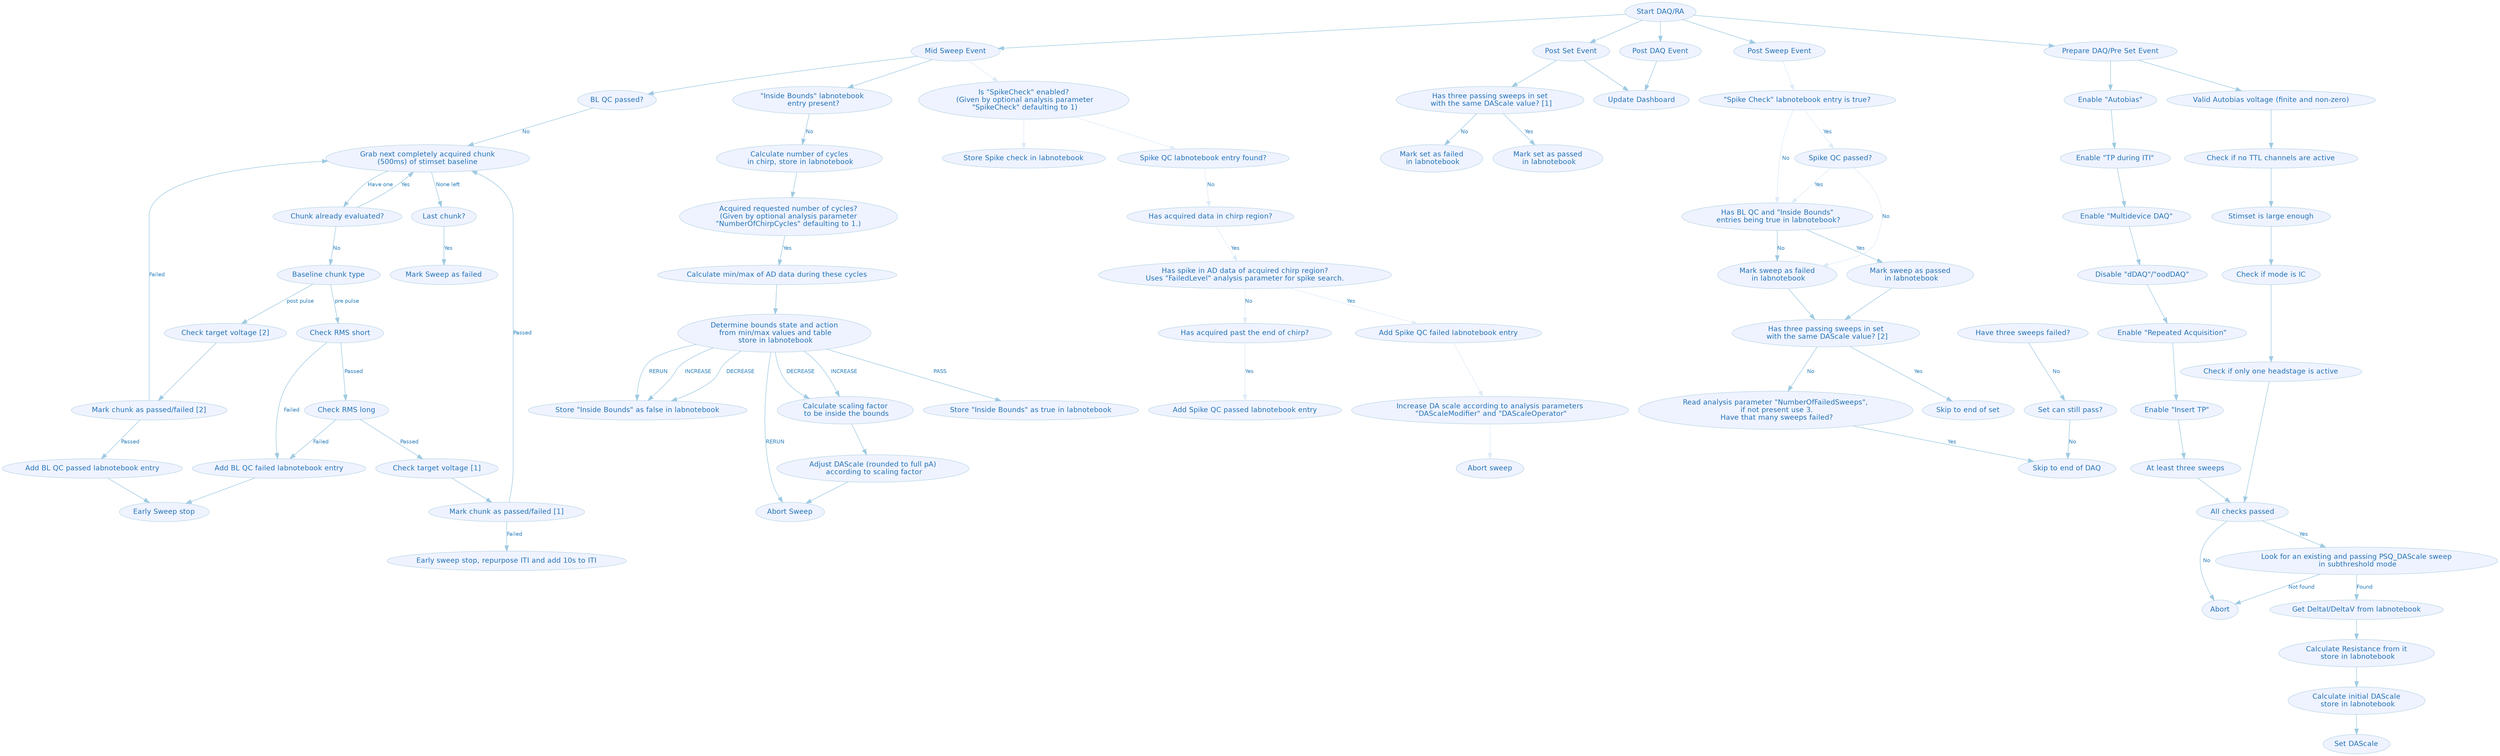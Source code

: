 digraph "G" {
	graph [
		fontsize = "14"
		fontname = "Helvetica"
		fontcolor = "black"
		ratio = "0,01"
		penwidth = "0.1"
		compound = "true"
		center = "true"
	]
	node [
		fontsize = "13"
		fontname = "Helvetica"
		fontcolor = "4"
		fillcolor = "1"
		shape = "ellipse"
		style = "filled"
		colorscheme = "blues4"
		color = "2"
	]
	edge [
		fontsize = "10"
		fontname = "Helvetica"
		fontcolor = "3"
		style = "solid"
		comment = "Wildcard edge"
		colorscheme = "blues3"
		color = "1"
	]
	"Start DAQ/RA" [
		fontsize = "13"
		fontname = "Helvetica"
		fontcolor = "4"
		fillcolor = "1"
		shape = "ellipse"
		style = "filled"
		colorscheme = "blues4"
		color = "2"
	]
	"Mid Sweep Event" [
		fontsize = "13"
		fontname = "Helvetica"
		fontcolor = "4"
		fillcolor = "1"
		shape = "ellipse"
		style = "filled"
		colorscheme = "blues4"
		color = "2"
	]
	"Post DAQ Event" [
		fontsize = "13"
		fontname = "Helvetica"
		fontcolor = "4"
		fillcolor = "1"
		shape = "ellipse"
		style = "filled"
		colorscheme = "blues4"
		color = "2"
	]
	"Post Set Event" [
		fontsize = "13"
		fontname = "Helvetica"
		fontcolor = "4"
		fillcolor = "1"
		shape = "ellipse"
		style = "filled"
		colorscheme = "blues4"
		color = "2"
	]
	"Post Sweep Event" [
		fontsize = "13"
		fontname = "Helvetica"
		fontcolor = "4"
		fillcolor = "1"
		shape = "ellipse"
		style = "filled"
		colorscheme = "blues4"
		color = "2"
	]
	"Prepare DAQ/Pre Set Event" [
		fontsize = "13"
		fontname = "Helvetica"
		fontcolor = "4"
		fillcolor = "1"
		shape = "ellipse"
		style = "filled"
		colorscheme = "blues4"
		color = "2"
	]
	"Enable \"TP during ITI\"" [
		colorscheme = "blues4"
		color = "2"
		comment = "Wildcard node added automatic in EG."
		fontsize = "13"
		fontname = "Helvetica"
		fontcolor = "4"
		fillcolor = "1"
		shape = "ellipse"
		style = "filled"
	]
	"Enable \"Autobias\"" [
		colorscheme = "blues4"
		color = "2"
		comment = "Wildcard node added automatic in EG."
		fontsize = "13"
		fontname = "Helvetica"
		fontcolor = "4"
		fillcolor = "1"
		shape = "ellipse"
		style = "filled"
	]
	"Enable \"Multidevice DAQ\"" [
		colorscheme = "blues4"
		color = "2"
		comment = "Wildcard node added automatic in EG."
		fontsize = "13"
		fontname = "Helvetica"
		fontcolor = "4"
		fillcolor = "1"
		shape = "ellipse"
		style = "filled"
	]
	"Valid Autobias voltage (finite and non-zero)" [
		colorscheme = "blues4"
		color = "2"
		comment = "Wildcard node added automatic in EG."
		fontsize = "13"
		fontname = "Helvetica"
		fontcolor = "4"
		fillcolor = "1"
		shape = "ellipse"
		style = "filled"
	]
	"Disable \"dDAQ\"/\"oodDAQ\"" [
		colorscheme = "blues4"
		color = "2"
		comment = "Wildcard node added automatic in EG."
		fontsize = "13"
		fontname = "Helvetica"
		fontcolor = "4"
		fillcolor = "1"
		shape = "ellipse"
		style = "filled"
	]
	"Enable \"Repeated Acquisition\"" [
		colorscheme = "blues4"
		color = "2"
		comment = "Wildcard node added automatic in EG."
		fontsize = "13"
		fontname = "Helvetica"
		fontcolor = "4"
		fillcolor = "1"
		shape = "ellipse"
		style = "filled"
	]
	"Enable \"Insert TP\"" [
		colorscheme = "blues4"
		color = "2"
		comment = "Wildcard node added automatic in EG."
		fontsize = "13"
		fontname = "Helvetica"
		fontcolor = "4"
		fillcolor = "1"
		shape = "ellipse"
		style = "filled"
	]
	"Check if no TTL channels are active" [
		colorscheme = "blues4"
		color = "2"
		comment = "Wildcard node added automatic in EG."
		fontsize = "13"
		fontname = "Helvetica"
		fontcolor = "4"
		fillcolor = "1"
		shape = "ellipse"
		style = "filled"
	]
	"Check if only one headstage is active" [
		colorscheme = "blues4"
		color = "2"
		comment = "Wildcard node added automatic in EG."
		fontsize = "13"
		fontname = "Helvetica"
		fontcolor = "4"
		fillcolor = "1"
		shape = "ellipse"
		style = "filled"
	]
	"Stimset is large enough" [
		colorscheme = "blues4"
		color = "2"
		comment = "Wildcard node added automatic in EG."
		fontsize = "13"
		fontname = "Helvetica"
		fontcolor = "4"
		fillcolor = "1"
		shape = "ellipse"
		style = "filled"
	]
	"Check if mode is IC" [
		colorscheme = "blues4"
		color = "2"
		comment = "Wildcard node added automatic in EG."
		fontsize = "13"
		fontname = "Helvetica"
		fontcolor = "4"
		fillcolor = "1"
		shape = "ellipse"
		style = "filled"
	]
	"All checks passed" [
		colorscheme = "blues4"
		color = "2"
		comment = "Wildcard node added automatic in EG."
		fontsize = "13"
		fontname = "Helvetica"
		fontcolor = "4"
		fillcolor = "1"
		shape = "ellipse"
		style = "filled"
	]
	"Abort" [
		colorscheme = "blues4"
		color = "2"
		comment = "Wildcard node added automatic in EG."
		fontsize = "13"
		fontname = "Helvetica"
		fontcolor = "4"
		fillcolor = "1"
		shape = "ellipse"
		style = "filled"
	]
	"Look for an existing and passing PSQ_DAScale sweep\n in subthreshold mode" [
		colorscheme = "blues4"
		color = "2"
		comment = "Wildcard node added automatic in EG."
		fontsize = "13"
		fontname = "Helvetica"
		fontcolor = "4"
		fillcolor = "1"
		shape = "ellipse"
		style = "filled"
	]
	"At least three sweeps" [
		colorscheme = "blues4"
		color = "2"
		comment = "Wildcard node added automatic in EG."
		fontsize = "13"
		fontname = "Helvetica"
		fontcolor = "4"
		fillcolor = "1"
		shape = "ellipse"
		style = "filled"
	]
	"Get DeltaI/DeltaV from labnotebook" [
		colorscheme = "blues4"
		color = "2"
		comment = "Wildcard node added automatic in EG."
		fontsize = "13"
		fontname = "Helvetica"
		fontcolor = "4"
		fillcolor = "1"
		shape = "ellipse"
		style = "filled"
	]
	"Calculate Resistance from it\n store in labnotebook" [
		colorscheme = "blues4"
		color = "2"
		comment = "Wildcard node added automatic in EG."
		fontsize = "13"
		fontname = "Helvetica"
		fontcolor = "4"
		fillcolor = "1"
		shape = "ellipse"
		style = "filled"
	]
	"Calculate initial DAScale\n store in labnotebook" [
		colorscheme = "blues4"
		color = "2"
		comment = "Wildcard node added automatic in EG."
		fontsize = "13"
		fontname = "Helvetica"
		fontcolor = "4"
		fillcolor = "1"
		shape = "ellipse"
		style = "filled"
	]
	"Set DAScale" [
		colorscheme = "blues4"
		color = "2"
		comment = "Wildcard node added automatic in EG."
		fontsize = "13"
		fontname = "Helvetica"
		fontcolor = "4"
		fillcolor = "1"
		shape = "ellipse"
		style = "filled"
	]
	"Update Dashboard" [
		fontsize = "13"
		fontname = "Helvetica"
		fontcolor = "4"
		fillcolor = "1"
		shape = "ellipse"
		style = "filled"
		colorscheme = "blues4"
		color = "2"
	]
	"BL QC passed?" [
		fontsize = "13"
		fontname = "Helvetica"
		fontcolor = "4"
		fillcolor = "1"
		shape = "ellipse"
		style = "filled"
		colorscheme = "blues4"
		color = "2"
	]
	"Grab next completely acquired chunk\n(500ms) of stimset baseline" [
		fontsize = "13"
		fontname = "Helvetica"
		fontcolor = "4"
		fillcolor = "1"
		shape = "ellipse"
		style = "filled"
		colorscheme = "blues4"
		color = "2"
	]
	"Baseline chunk type" [
		fontsize = "13"
		fontname = "Helvetica"
		fontcolor = "4"
		fillcolor = "1"
		shape = "ellipse"
		style = "filled"
		colorscheme = "blues4"
		color = "2"
	]
	"Chunk already evaluated?" [
		fontsize = "13"
		fontname = "Helvetica"
		fontcolor = "4"
		fillcolor = "1"
		shape = "ellipse"
		style = "filled"
		colorscheme = "blues4"
		color = "2"
	]
	"Last chunk?" [
		fontsize = "13"
		fontname = "Helvetica"
		fontcolor = "4"
		fillcolor = "1"
		shape = "ellipse"
		style = "filled"
		colorscheme = "blues4"
		color = "2"
	]
	"Mark Sweep as failed" [
		fontsize = "13"
		fontname = "Helvetica"
		fontcolor = "4"
		fillcolor = "1"
		shape = "ellipse"
		style = "filled"
		colorscheme = "blues4"
		color = "2"
	]
	"Check RMS short" [
		fontsize = "13"
		fontname = "Helvetica"
		fontcolor = "4"
		fillcolor = "1"
		shape = "ellipse"
		style = "filled"
		colorscheme = "blues4"
		color = "2"
	]
	"Check RMS long" [
		fontsize = "13"
		fontname = "Helvetica"
		fontcolor = "4"
		fillcolor = "1"
		shape = "ellipse"
		style = "filled"
		colorscheme = "blues4"
		color = "2"
	]
	"Check target voltage [1]" [
		fontsize = "13"
		fontname = "Helvetica"
		fontcolor = "4"
		fillcolor = "1"
		shape = "ellipse"
		style = "filled"
		colorscheme = "blues4"
		color = "2"
	]
	"Check target voltage [2]" [
		fontsize = "13"
		fontname = "Helvetica"
		fontcolor = "4"
		fillcolor = "1"
		shape = "ellipse"
		style = "filled"
		colorscheme = "blues4"
		color = "2"
	]
	"Add BL QC passed labnotebook entry" [
		fontsize = "13"
		fontname = "Helvetica"
		fontcolor = "4"
		fillcolor = "1"
		shape = "ellipse"
		style = "filled"
		colorscheme = "blues4"
		color = "2"
	]
	"Add BL QC failed labnotebook entry" [
		fontsize = "13"
		fontname = "Helvetica"
		fontcolor = "4"
		fillcolor = "1"
		shape = "ellipse"
		style = "filled"
		colorscheme = "blues4"
		color = "2"
	]
	"Mark chunk as passed/failed [1]" [
		fontsize = "13"
		fontname = "Helvetica"
		fontcolor = "4"
		fillcolor = "1"
		shape = "ellipse"
		style = "filled"
		colorscheme = "blues4"
		color = "2"
	]
	"Early sweep stop, repurpose ITI and add 10s to ITI" [
		fontsize = "13"
		fontname = "Helvetica"
		fontcolor = "4"
		fillcolor = "1"
		shape = "ellipse"
		style = "filled"
		colorscheme = "blues4"
		color = "2"
	]
	"Mark chunk as passed/failed [2]" [
		fontsize = "13"
		fontname = "Helvetica"
		fontcolor = "4"
		fillcolor = "1"
		shape = "ellipse"
		style = "filled"
		colorscheme = "blues4"
		color = "2"
	]
	"Early Sweep stop" [
		fontsize = "13"
		fontname = "Helvetica"
		fontcolor = "4"
		fillcolor = "1"
		shape = "ellipse"
		style = "filled"
		colorscheme = "blues4"
		color = "2"
	]
	"\"Inside Bounds\" labnotebook\n entry present?" [
		fontsize = "13"
		fontname = "Helvetica"
		fontcolor = "4"
		fillcolor = "1"
		shape = "ellipse"
		style = "filled"
		colorscheme = "blues4"
		color = "2"
	]
	"Calculate number of cycles\n in chirp, store in labnotebook" [
		fontsize = "13"
		fontname = "Helvetica"
		fontcolor = "4"
		fillcolor = "1"
		shape = "ellipse"
		style = "filled"
		colorscheme = "blues4"
		color = "2"
	]
	"Acquired requested number of cycles?\n(Given by optional analysis parameter\n\"NumberOfChirpCycles\" defaulting to 1.)" [
		fontsize = "13"
		fontname = "Helvetica"
		fontcolor = "4"
		fillcolor = "1"
		shape = "ellipse"
		style = "filled"
		colorscheme = "blues4"
		color = "2"
	]
	"Calculate min/max of AD data during these cycles" [
		fontsize = "13"
		fontname = "Helvetica"
		fontcolor = "4"
		fillcolor = "1"
		shape = "ellipse"
		style = "filled"
		colorscheme = "blues4"
		color = "2"
	]
	"Determine bounds state and action\n from min/max values and table\n store in labnotebook" [
		fontsize = "13"
		fontname = "Helvetica"
		fontcolor = "4"
		fillcolor = "1"
		shape = "ellipse"
		style = "filled"
		colorscheme = "blues4"
		color = "2"
	]
	"Store \"Inside Bounds\" as true in labnotebook" [
		fontsize = "13"
		fontname = "Helvetica"
		fontcolor = "4"
		fillcolor = "1"
		shape = "ellipse"
		style = "filled"
		colorscheme = "blues4"
		color = "2"
	]
	"Store \"Inside Bounds\" as false in labnotebook" [
		fontsize = "13"
		fontname = "Helvetica"
		fontcolor = "4"
		fillcolor = "1"
		shape = "ellipse"
		style = "filled"
		colorscheme = "blues4"
		color = "2"
	]
	"Abort Sweep" [
		fontsize = "13"
		fontname = "Helvetica"
		fontcolor = "4"
		fillcolor = "1"
		shape = "ellipse"
		style = "filled"
		colorscheme = "blues4"
		color = "2"
	]
	"Calculate scaling factor\n to be inside the bounds" [
		fontsize = "13"
		fontname = "Helvetica"
		fontcolor = "4"
		fillcolor = "1"
		shape = "ellipse"
		style = "filled"
		colorscheme = "blues4"
		color = "2"
	]
	"Adjust DAScale (rounded to full pA)\n according to scaling factor" [
		fontsize = "13"
		fontname = "Helvetica"
		fontcolor = "4"
		fillcolor = "1"
		shape = "ellipse"
		style = "filled"
		colorscheme = "blues4"
		color = "2"
	]
	"Has three passing sweeps in set\n with the same DAScale value? [1]" [
		fontsize = "13"
		fontname = "Helvetica"
		fontcolor = "4"
		fillcolor = "1"
		shape = "ellipse"
		style = "filled"
		colorscheme = "blues4"
		color = "2"
	]
	"Mark set as failed\n in labnotebook" [
		fontsize = "13"
		fontname = "Helvetica"
		fontcolor = "4"
		fillcolor = "1"
		shape = "ellipse"
		style = "filled"
		colorscheme = "blues4"
		color = "2"
	]
	"Mark set as passed\n in labnotebook" [
		fontsize = "13"
		fontname = "Helvetica"
		fontcolor = "4"
		fillcolor = "1"
		shape = "ellipse"
		style = "filled"
		colorscheme = "blues4"
		color = "2"
	]
	"Has BL QC and \"Inside Bounds\"\n entries being true in labnotebook?" [
		fontsize = "13"
		fontname = "Helvetica"
		fontcolor = "4"
		fillcolor = "1"
		shape = "ellipse"
		style = "filled"
		colorscheme = "blues4"
		color = "2"
	]
	"Mark sweep as failed\n in labnotebook" [
		fontsize = "13"
		fontname = "Helvetica"
		fontcolor = "4"
		fillcolor = "1"
		shape = "ellipse"
		style = "filled"
		colorscheme = "blues4"
		color = "2"
	]
	"Mark sweep as passed\n in labnotebook" [
		fontsize = "13"
		fontname = "Helvetica"
		fontcolor = "4"
		fillcolor = "1"
		shape = "ellipse"
		style = "filled"
		colorscheme = "blues4"
		color = "2"
	]
	"Has three passing sweeps in set\n with the same DAScale value? [2]" [
		fontsize = "13"
		fontname = "Helvetica"
		fontcolor = "4"
		fillcolor = "1"
		shape = "ellipse"
		style = "filled"
		colorscheme = "blues4"
		color = "2"
	]
	"Skip to end of set" [
		fontsize = "13"
		fontname = "Helvetica"
		fontcolor = "4"
		fillcolor = "1"
		shape = "ellipse"
		style = "filled"
		colorscheme = "blues4"
		color = "2"
	]
	"Read analysis parameter \"NumberOfFailedSweeps\",\n if not present use 3.\n Have that many sweeps failed?" [
		fontsize = "13"
		fontname = "Helvetica"
		fontcolor = "4"
		fillcolor = "1"
		shape = "ellipse"
		style = "filled"
		colorscheme = "blues4"
		color = "2"
	]
	"Skip to end of DAQ" [
		fontsize = "13"
		fontname = "Helvetica"
		fontcolor = "4"
		fillcolor = "1"
		shape = "ellipse"
		style = "filled"
		colorscheme = "blues4"
		color = "2"
	]
	"Set can still pass?" [
		fontsize = "13"
		fontname = "Helvetica"
		fontcolor = "4"
		fillcolor = "1"
		shape = "ellipse"
		style = "filled"
		colorscheme = "blues4"
		color = "2"
	]
	"n63" [
		colorscheme = "blues4"
		color = "2"
		label = "Is \"SpikeCheck\" enabled?\n (Given by optional analysis parameter\n \"SpikeCheck\" defaulting to 1)"
		fontsize = "13"
		fontname = "Helvetica"
		fontcolor = "4"
		fillcolor = "1"
		shape = "ellipse"
		style = "filled"
	]
	"n64" [
		colorscheme = "blues4"
		color = "2"
		label = "Store Spike check in labnotebook"
		fontsize = "13"
		fontname = "Helvetica"
		fontcolor = "4"
		fillcolor = "1"
		shape = "ellipse"
		style = "filled"
	]
	"n65" [
		colorscheme = "blues4"
		color = "2"
		label = "Spike QC labnotebook entry found?"
		fontsize = "13"
		fontname = "Helvetica"
		fontcolor = "4"
		fillcolor = "1"
		shape = "ellipse"
		style = "filled"
	]
	"n66" [
		colorscheme = "blues4"
		color = "2"
		label = "Has acquired data in chirp region?"
		fontsize = "13"
		fontname = "Helvetica"
		fontcolor = "4"
		fillcolor = "1"
		shape = "ellipse"
		style = "filled"
	]
	"n67" [
		colorscheme = "blues4"
		color = "2"
		label = "Increase DA scale according to analysis parameters\n \"DAScaleModifier\" and \"DAScaleOperator\""
		fontsize = "13"
		fontname = "Helvetica"
		fontcolor = "4"
		fillcolor = "1"
		shape = "ellipse"
		style = "filled"
	]
	"n68" [
		colorscheme = "blues4"
		color = "2"
		label = "Has spike in AD data of acquired chirp region?\nUses \"FailedLevel\" analysis parameter for spike search."
		fontsize = "13"
		fontname = "Helvetica"
		fontcolor = "4"
		fillcolor = "1"
		shape = "ellipse"
		style = "filled"
	]
	"n69" [
		colorscheme = "blues4"
		color = "2"
		label = "Add Spike QC failed labnotebook entry"
		fontsize = "13"
		fontname = "Helvetica"
		fontcolor = "4"
		fillcolor = "1"
		shape = "ellipse"
		style = "filled"
	]
	"n71" [
		colorscheme = "blues4"
		color = "2"
		label = "Has acquired past the end of chirp?"
		fontsize = "13"
		fontname = "Helvetica"
		fontcolor = "4"
		fillcolor = "1"
		shape = "ellipse"
		style = "filled"
	]
	"n72" [
		colorscheme = "blues4"
		color = "2"
		label = "Add Spike QC passed labnotebook entry"
		fontsize = "13"
		fontname = "Helvetica"
		fontcolor = "4"
		fillcolor = "1"
		shape = "ellipse"
		style = "filled"
	]
	"n73" [
		colorscheme = "blues4"
		color = "2"
		label = "\"Spike Check\" labnotebook entry is true?"
		fontsize = "13"
		fontname = "Helvetica"
		fontcolor = "4"
		fillcolor = "1"
		shape = "ellipse"
		style = "filled"
	]
	"n74" [
		colorscheme = "blues4"
		color = "2"
		label = "Spike QC passed?"
		fontsize = "13"
		fontname = "Helvetica"
		fontcolor = "4"
		fillcolor = "1"
		shape = "ellipse"
		style = "filled"
	]
	"n75" [
		colorscheme = "blues4"
		color = "2"
		label = "Abort sweep"
		fontsize = "13"
		fontname = "Helvetica"
		fontcolor = "4"
		fillcolor = "1"
		shape = "ellipse"
		style = "filled"
	]
		graph [
			fontsize = "14"
			fontname = "Helvetica"
			fontcolor = "black"
			ratio = "0,01"
			penwidth = "0.1"
			compound = "true"
			center = "true"
			color = "white"
		]
		node [
			colorscheme = "blues4"
			color = "2"
			comment = "Wildcard node added automatic in EG."
			fontsize = "13"
			fontname = "Helvetica"
			fontcolor = "4"
			fillcolor = "1"
			shape = "ellipse"
			style = "filled"
		]
		edge [
			fontsize = "10"
			fontname = "Helvetica"
			fontcolor = "3"
			style = "solid"
			comment = "Wildcard node added automatic in EG."
			colorscheme = "blues3"
			color = "2"
		]
		"Prepare DAQ/Pre Set Event"
		"Enable \"TP during ITI\""
		"Enable \"Autobias\""
		"Enable \"Multidevice DAQ\""
		"Valid Autobias voltage (finite and non-zero)"
		"Disable \"dDAQ\"/\"oodDAQ\""
		"Enable \"Repeated Acquisition\""
		"Enable \"Insert TP\""
		"Check if no TTL channels are active"
		"Check if only one headstage is active"
		"Stimset is large enough"
		"Check if mode is IC"
		"All checks passed"
		"Abort"
		"Look for an existing and passing PSQ_DAScale sweep\n in subthreshold mode"
		"At least three sweeps"
		"Get DeltaI/DeltaV from labnotebook"
		"Calculate Resistance from it\n store in labnotebook"
		"Calculate initial DAScale\n store in labnotebook"
		"Set DAScale"
	"Start DAQ/RA" -> "Mid Sweep Event" [
		fontsize = "10"
		fontname = "Helvetica"
		fontcolor = "3"
		style = "solid"
		comment = "Wildcard edge"
		colorscheme = "blues3"
		color = "2"
	]
	"Start DAQ/RA" -> "Post DAQ Event" [
		fontsize = "10"
		fontname = "Helvetica"
		fontcolor = "3"
		style = "solid"
		comment = "Wildcard edge"
		colorscheme = "blues3"
		color = "2"
	]
	"Start DAQ/RA" -> "Prepare DAQ/Pre Set Event" [
		fontsize = "10"
		fontname = "Helvetica"
		fontcolor = "3"
		style = "solid"
		comment = "Wildcard edge"
		colorscheme = "blues3"
		color = "2"
	]
	"Start DAQ/RA" -> "Post Set Event" [
		fontsize = "10"
		fontname = "Helvetica"
		fontcolor = "3"
		style = "solid"
		comment = "Wildcard edge"
		colorscheme = "blues3"
		color = "2"
	]
	"Start DAQ/RA" -> "Post Sweep Event" [
		fontsize = "10"
		fontname = "Helvetica"
		fontcolor = "3"
		style = "solid"
		comment = "Wildcard edge"
		colorscheme = "blues3"
		color = "2"
	]
	"Prepare DAQ/Pre Set Event" -> "Enable \"Autobias\"" [
		fontsize = "10"
		fontname = "Helvetica"
		fontcolor = "3"
		style = "solid"
		comment = "Wildcard node added automatic in EG."
		colorscheme = "blues3"
		color = "2"
	]
	"Enable \"Autobias\"" -> "Enable \"TP during ITI\"" [
		fontsize = "10"
		fontname = "Helvetica"
		fontcolor = "3"
		style = "solid"
		comment = "Wildcard node added automatic in EG."
		colorscheme = "blues3"
		color = "2"
	]
	"Enable \"TP during ITI\"" -> "Enable \"Multidevice DAQ\"" [
		fontsize = "10"
		fontname = "Helvetica"
		fontcolor = "3"
		style = "solid"
		comment = "Wildcard node added automatic in EG."
		colorscheme = "blues3"
		color = "2"
	]
	"Enable \"Multidevice DAQ\"" -> "Disable \"dDAQ\"/\"oodDAQ\"" [
		fontsize = "10"
		fontname = "Helvetica"
		fontcolor = "3"
		style = "solid"
		comment = "Wildcard node added automatic in EG."
		colorscheme = "blues3"
		color = "2"
	]
	"Disable \"dDAQ\"/\"oodDAQ\"" -> "Enable \"Repeated Acquisition\"" [
		fontsize = "10"
		fontname = "Helvetica"
		fontcolor = "3"
		style = "solid"
		comment = "Wildcard node added automatic in EG."
		colorscheme = "blues3"
		color = "2"
	]
	"Enable \"Repeated Acquisition\"" -> "Enable \"Insert TP\"" [
		fontsize = "10"
		fontname = "Helvetica"
		fontcolor = "3"
		style = "solid"
		comment = "Wildcard node added automatic in EG."
		colorscheme = "blues3"
		color = "2"
	]
	"Prepare DAQ/Pre Set Event" -> "Valid Autobias voltage (finite and non-zero)" [
		fontsize = "10"
		fontname = "Helvetica"
		fontcolor = "3"
		style = "solid"
		comment = "Wildcard node added automatic in EG."
		colorscheme = "blues3"
		color = "2"
	]
	"Valid Autobias voltage (finite and non-zero)" -> "Check if no TTL channels are active" [
		fontsize = "10"
		fontname = "Helvetica"
		fontcolor = "3"
		style = "solid"
		comment = "Wildcard node added automatic in EG."
		colorscheme = "blues3"
		color = "2"
	]
	"Check if no TTL channels are active" -> "Stimset is large enough" [
		fontsize = "10"
		fontname = "Helvetica"
		fontcolor = "3"
		style = "solid"
		comment = "Wildcard node added automatic in EG."
		colorscheme = "blues3"
		color = "2"
	]
	"Stimset is large enough" -> "Check if mode is IC" [
		fontsize = "10"
		fontname = "Helvetica"
		fontcolor = "3"
		style = "solid"
		comment = "Wildcard node added automatic in EG."
		colorscheme = "blues3"
		color = "2"
	]
	"Check if mode is IC" -> "Check if only one headstage is active" [
		fontsize = "10"
		fontname = "Helvetica"
		fontcolor = "3"
		style = "solid"
		comment = "Wildcard node added automatic in EG."
		colorscheme = "blues3"
		color = "2"
	]
	"Check if only one headstage is active" -> "All checks passed" [
		fontsize = "10"
		fontname = "Helvetica"
		fontcolor = "3"
		style = "solid"
		comment = "Wildcard node added automatic in EG."
		colorscheme = "blues3"
		color = "2"
	]
	"All checks passed" -> "Abort" [
		fontsize = "10"
		fontname = "Helvetica"
		fontcolor = "3"
		label = "No"
		style = "solid"
		comment = "Wildcard node added automatic in EG."
		colorscheme = "blues3"
		color = "2"
	]
	"All checks passed" -> "Look for an existing and passing PSQ_DAScale sweep\n in subthreshold mode" [
		fontsize = "10"
		fontname = "Helvetica"
		fontcolor = "3"
		label = "Yes"
		style = "solid"
		comment = "Wildcard node added automatic in EG."
		colorscheme = "blues3"
		color = "2"
	]
	"Look for an existing and passing PSQ_DAScale sweep\n in subthreshold mode" -> "Abort" [
		fontsize = "10"
		fontname = "Helvetica"
		fontcolor = "3"
		label = "Not found"
		style = "solid"
		comment = "Wildcard node added automatic in EG."
		colorscheme = "blues3"
		color = "2"
	]
	"At least three sweeps" -> "All checks passed" [
		fontsize = "10"
		fontname = "Helvetica"
		fontcolor = "3"
		style = "solid"
		comment = "Wildcard node added automatic in EG."
		colorscheme = "blues3"
		color = "2"
	]
	"Enable \"Insert TP\"" -> "At least three sweeps" [
		fontsize = "10"
		fontname = "Helvetica"
		fontcolor = "3"
		style = "solid"
		comment = "Wildcard node added automatic in EG."
		colorscheme = "blues3"
		color = "2"
	]
	"Look for an existing and passing PSQ_DAScale sweep\n in subthreshold mode" -> "Get DeltaI/DeltaV from labnotebook" [
		fontsize = "10"
		fontname = "Helvetica"
		fontcolor = "3"
		label = "Found"
		style = "solid"
		comment = "Wildcard node added automatic in EG."
		colorscheme = "blues3"
		color = "2"
	]
	"Calculate initial DAScale\n store in labnotebook" -> "Set DAScale" [
		fontsize = "10"
		fontname = "Helvetica"
		fontcolor = "3"
		style = "solid"
		comment = "Wildcard node added automatic in EG."
		colorscheme = "blues3"
		color = "2"
	]
	"Calculate Resistance from it\n store in labnotebook" -> "Calculate initial DAScale\n store in labnotebook" [
		fontsize = "10"
		fontname = "Helvetica"
		fontcolor = "3"
		style = "solid"
		comment = "Wildcard node added automatic in EG."
		colorscheme = "blues3"
		color = "2"
	]
	"Get DeltaI/DeltaV from labnotebook" -> "Calculate Resistance from it\n store in labnotebook" [
		fontsize = "10"
		fontname = "Helvetica"
		fontcolor = "3"
		style = "solid"
		comment = "Wildcard node added automatic in EG."
		colorscheme = "blues3"
		color = "2"
	]
	"Post DAQ Event" -> "Update Dashboard" [
		fontsize = "10"
		fontname = "Helvetica"
		fontcolor = "3"
		style = "solid"
		comment = "Wildcard edge"
		colorscheme = "blues3"
		color = "2"
	]
	"Mid Sweep Event" -> "BL QC passed?" [
		fontsize = "10"
		fontname = "Helvetica"
		fontcolor = "3"
		style = "solid"
		comment = "Wildcard edge"
		colorscheme = "blues3"
		color = "2"
	]
	"BL QC passed?" -> "Grab next completely acquired chunk\n(500ms) of stimset baseline" [
		fontsize = "10"
		fontname = "Helvetica"
		fontcolor = "3"
		label = "No"
		style = "solid"
		comment = "Wildcard edge"
		colorscheme = "blues3"
		color = "2"
	]
	"Grab next completely acquired chunk\n(500ms) of stimset baseline" -> "Chunk already evaluated?" [
		fontsize = "10"
		fontname = "Helvetica"
		fontcolor = "3"
		label = "Have one"
		style = "solid"
		comment = "Wildcard edge"
		colorscheme = "blues3"
		color = "2"
	]
	"Grab next completely acquired chunk\n(500ms) of stimset baseline" -> "Last chunk?" [
		fontsize = "10"
		fontname = "Helvetica"
		fontcolor = "3"
		label = "None left"
		style = "solid"
		comment = "Wildcard edge"
		colorscheme = "blues3"
		color = "2"
	]
	"Last chunk?" -> "Mark Sweep as failed" [
		fontsize = "10"
		fontname = "Helvetica"
		fontcolor = "3"
		label = "Yes"
		style = "solid"
		comment = "Wildcard edge"
		colorscheme = "blues3"
		color = "2"
	]
	"Chunk already evaluated?" -> "Grab next completely acquired chunk\n(500ms) of stimset baseline" [
		fontsize = "10"
		fontname = "Helvetica"
		fontcolor = "3"
		label = "Yes"
		style = "solid"
		comment = "Wildcard edge"
		colorscheme = "blues3"
		color = "2"
	]
	"Chunk already evaluated?" -> "Baseline chunk type" [
		fontsize = "10"
		fontname = "Helvetica"
		fontcolor = "3"
		label = "No"
		style = "solid"
		comment = "Wildcard edge"
		colorscheme = "blues3"
		color = "2"
	]
	"Baseline chunk type" -> "Check RMS short" [
		fontsize = "10"
		fontname = "Helvetica"
		fontcolor = "3"
		label = "pre pulse"
		style = "solid"
		comment = "Wildcard edge"
		colorscheme = "blues3"
		color = "2"
	]
	"Check RMS short" -> "Check RMS long" [
		fontsize = "10"
		fontname = "Helvetica"
		fontcolor = "3"
		label = "Passed"
		style = "solid"
		comment = "Wildcard edge"
		colorscheme = "blues3"
		color = "2"
	]
	"Check RMS short" -> "Add BL QC failed labnotebook entry" [
		fontsize = "10"
		fontname = "Helvetica"
		fontcolor = "3"
		label = "Failed"
		style = "solid"
		comment = "Wildcard edge"
		colorscheme = "blues3"
		color = "2"
	]
	"Check RMS long" -> "Add BL QC failed labnotebook entry" [
		fontsize = "10"
		fontname = "Helvetica"
		fontcolor = "3"
		label = "Failed"
		style = "solid"
		comment = "Wildcard edge"
		colorscheme = "blues3"
		color = "2"
	]
	"Check RMS long" -> "Check target voltage [1]" [
		fontsize = "10"
		fontname = "Helvetica"
		fontcolor = "3"
		label = "Passed"
		style = "solid"
		comment = "Wildcard edge"
		colorscheme = "blues3"
		color = "2"
	]
	"Check target voltage [1]" -> "Mark chunk as passed/failed [1]" [
		fontsize = "10"
		fontname = "Helvetica"
		fontcolor = "3"
		style = "solid"
		comment = "Wildcard edge"
		colorscheme = "blues3"
		color = "2"
	]
	"Mark chunk as passed/failed [1]" -> "Grab next completely acquired chunk\n(500ms) of stimset baseline" [
		fontsize = "10"
		fontname = "Helvetica"
		fontcolor = "3"
		label = "Passed"
		style = "solid"
		comment = "Wildcard edge"
		colorscheme = "blues3"
		color = "2"
	]
	"Mark chunk as passed/failed [1]" -> "Early sweep stop, repurpose ITI and add 10s to ITI" [
		fontsize = "10"
		fontname = "Helvetica"
		fontcolor = "3"
		label = "Failed"
		style = "solid"
		comment = "Wildcard edge"
		colorscheme = "blues3"
		color = "2"
	]
	"Baseline chunk type" -> "Check target voltage [2]" [
		fontsize = "10"
		fontname = "Helvetica"
		fontcolor = "3"
		label = "post pulse"
		style = "solid"
		comment = "Wildcard edge"
		colorscheme = "blues3"
		color = "2"
	]
	"Check target voltage [2]" -> "Mark chunk as passed/failed [2]" [
		fontsize = "10"
		fontname = "Helvetica"
		fontcolor = "3"
		style = "solid"
		comment = "Wildcard edge"
		colorscheme = "blues3"
		color = "2"
	]
	"Mark chunk as passed/failed [2]" -> "Grab next completely acquired chunk\n(500ms) of stimset baseline" [
		fontsize = "10"
		fontname = "Helvetica"
		fontcolor = "3"
		label = "Failed"
		style = "solid"
		comment = "Wildcard edge"
		colorscheme = "blues3"
		color = "2"
	]
	"Mark chunk as passed/failed [2]" -> "Add BL QC passed labnotebook entry" [
		fontsize = "10"
		fontname = "Helvetica"
		fontcolor = "3"
		label = "Passed"
		style = "solid"
		comment = "Wildcard edge"
		colorscheme = "blues3"
		color = "2"
	]
	"Add BL QC passed labnotebook entry" -> "Early Sweep stop" [
		fontsize = "10"
		fontname = "Helvetica"
		fontcolor = "3"
		style = "solid"
		comment = "Wildcard edge"
		colorscheme = "blues3"
		color = "2"
	]
	"Add BL QC failed labnotebook entry" -> "Early Sweep stop" [
		fontsize = "10"
		fontname = "Helvetica"
		fontcolor = "3"
		style = "solid"
		comment = "Wildcard edge"
		colorscheme = "blues3"
		color = "2"
	]
	"Post Set Event" -> "Update Dashboard" [
		fontsize = "10"
		fontname = "Helvetica"
		fontcolor = "3"
		style = "solid"
		comment = "Wildcard edge"
		colorscheme = "blues3"
		color = "2"
	]
	"Mid Sweep Event" -> "\"Inside Bounds\" labnotebook\n entry present?" [
		fontsize = "10"
		fontname = "Helvetica"
		fontcolor = "3"
		style = "solid"
		comment = "Wildcard edge"
		colorscheme = "blues3"
		color = "2"
	]
	"\"Inside Bounds\" labnotebook\n entry present?" -> "Calculate number of cycles\n in chirp, store in labnotebook" [
		fontsize = "10"
		fontname = "Helvetica"
		fontcolor = "3"
		label = "No"
		style = "solid"
		comment = "Wildcard edge"
		colorscheme = "blues3"
		color = "2"
	]
	"Calculate number of cycles\n in chirp, store in labnotebook" -> "Acquired requested number of cycles?\n(Given by optional analysis parameter\n\"NumberOfChirpCycles\" defaulting to 1.)" [
		fontsize = "10"
		fontname = "Helvetica"
		fontcolor = "3"
		style = "solid"
		comment = "Wildcard edge"
		colorscheme = "blues3"
		color = "2"
	]
	"Acquired requested number of cycles?\n(Given by optional analysis parameter\n\"NumberOfChirpCycles\" defaulting to 1.)" -> "Calculate min/max of AD data during these cycles" [
		fontsize = "10"
		fontname = "Helvetica"
		fontcolor = "3"
		label = "Yes"
		style = "solid"
		comment = "Wildcard edge"
		colorscheme = "blues3"
		color = "2"
	]
	"Calculate min/max of AD data during these cycles" -> "Determine bounds state and action\n from min/max values and table\n store in labnotebook" [
		fontsize = "10"
		fontname = "Helvetica"
		fontcolor = "3"
		style = "solid"
		comment = "Wildcard edge"
		colorscheme = "blues3"
		color = "2"
	]
	"Determine bounds state and action\n from min/max values and table\n store in labnotebook" -> "Store \"Inside Bounds\" as true in labnotebook" [
		fontsize = "10"
		fontname = "Helvetica"
		fontcolor = "3"
		label = "PASS"
		style = "solid"
		comment = "Wildcard edge"
		colorscheme = "blues3"
		color = "2"
	]
	"Determine bounds state and action\n from min/max values and table\n store in labnotebook" -> "Store \"Inside Bounds\" as false in labnotebook" [
		fontsize = "10"
		fontname = "Helvetica"
		fontcolor = "3"
		label = "RERUN"
		style = "solid"
		comment = "Wildcard edge"
		colorscheme = "blues3"
		color = "2"
	]
	"Determine bounds state and action\n from min/max values and table\n store in labnotebook" -> "Store \"Inside Bounds\" as false in labnotebook" [
		fontsize = "10"
		fontname = "Helvetica"
		fontcolor = "3"
		label = "INCREASE"
		style = "solid"
		comment = "Wildcard edge"
		colorscheme = "blues3"
		color = "2"
	]
	"Determine bounds state and action\n from min/max values and table\n store in labnotebook" -> "Store \"Inside Bounds\" as false in labnotebook" [
		fontsize = "10"
		fontname = "Helvetica"
		fontcolor = "3"
		label = "DECREASE"
		style = "solid"
		comment = "Wildcard edge"
		colorscheme = "blues3"
		color = "2"
	]
	"Determine bounds state and action\n from min/max values and table\n store in labnotebook" -> "Abort Sweep" [
		fontsize = "10"
		fontname = "Helvetica"
		fontcolor = "3"
		label = "RERUN"
		style = "solid"
		comment = "Wildcard edge"
		colorscheme = "blues3"
		color = "2"
	]
	"Determine bounds state and action\n from min/max values and table\n store in labnotebook" -> "Calculate scaling factor\n to be inside the bounds" [
		fontsize = "10"
		fontname = "Helvetica"
		fontcolor = "3"
		label = "INCREASE"
		style = "solid"
		comment = "Wildcard edge"
		colorscheme = "blues3"
		color = "2"
	]
	"Determine bounds state and action\n from min/max values and table\n store in labnotebook" -> "Calculate scaling factor\n to be inside the bounds" [
		fontsize = "10"
		fontname = "Helvetica"
		fontcolor = "3"
		label = "DECREASE"
		style = "solid"
		comment = "Wildcard edge"
		colorscheme = "blues3"
		color = "2"
	]
	"Calculate scaling factor\n to be inside the bounds" -> "Adjust DAScale (rounded to full pA)\n according to scaling factor" [
		fontsize = "10"
		fontname = "Helvetica"
		fontcolor = "3"
		style = "solid"
		comment = "Wildcard edge"
		colorscheme = "blues3"
		color = "2"
	]
	"Adjust DAScale (rounded to full pA)\n according to scaling factor" -> "Abort Sweep" [
		fontsize = "10"
		fontname = "Helvetica"
		fontcolor = "3"
		style = "solid"
		comment = "Wildcard edge"
		colorscheme = "blues3"
		color = "2"
	]
	"Post Set Event" -> "Has three passing sweeps in set\n with the same DAScale value? [1]" [
		fontsize = "10"
		fontname = "Helvetica"
		fontcolor = "3"
		style = "solid"
		comment = "Wildcard edge"
		colorscheme = "blues3"
		color = "2"
	]
	"Has three passing sweeps in set\n with the same DAScale value? [1]" -> "Mark set as failed\n in labnotebook" [
		fontsize = "10"
		fontname = "Helvetica"
		fontcolor = "3"
		label = "No"
		style = "solid"
		comment = "Wildcard edge"
		colorscheme = "blues3"
		color = "2"
	]
	"Has three passing sweeps in set\n with the same DAScale value? [1]" -> "Mark set as passed\n in labnotebook" [
		fontsize = "10"
		fontname = "Helvetica"
		fontcolor = "3"
		label = "Yes"
		style = "solid"
		comment = "Wildcard edge"
		colorscheme = "blues3"
		color = "2"
	]
	"Has BL QC and \"Inside Bounds\"\n entries being true in labnotebook?" -> "Mark sweep as failed\n in labnotebook" [
		fontsize = "10"
		fontname = "Helvetica"
		fontcolor = "3"
		label = "No"
		style = "solid"
		comment = "Wildcard edge"
		colorscheme = "blues3"
		color = "2"
	]
	"Has BL QC and \"Inside Bounds\"\n entries being true in labnotebook?" -> "Mark sweep as passed\n in labnotebook" [
		fontsize = "10"
		fontname = "Helvetica"
		fontcolor = "3"
		label = "Yes"
		style = "solid"
		comment = "Wildcard edge"
		colorscheme = "blues3"
		color = "2"
	]
	"Mark sweep as passed\n in labnotebook" -> "Has three passing sweeps in set\n with the same DAScale value? [2]" [
		fontsize = "10"
		fontname = "Helvetica"
		fontcolor = "3"
		style = "solid"
		comment = "Wildcard edge"
		colorscheme = "blues3"
		color = "2"
	]
	"Mark sweep as failed\n in labnotebook" -> "Has three passing sweeps in set\n with the same DAScale value? [2]" [
		fontsize = "10"
		fontname = "Helvetica"
		fontcolor = "3"
		style = "solid"
		comment = "Wildcard edge"
		colorscheme = "blues3"
		color = "2"
	]
	"Has three passing sweeps in set\n with the same DAScale value? [2]" -> "Skip to end of set" [
		fontsize = "10"
		fontname = "Helvetica"
		fontcolor = "3"
		label = "Yes"
		style = "solid"
		comment = "Wildcard edge"
		colorscheme = "blues3"
		color = "2"
	]
	"Has three passing sweeps in set\n with the same DAScale value? [2]" -> "Read analysis parameter \"NumberOfFailedSweeps\",\n if not present use 3.\n Have that many sweeps failed?" [
		fontsize = "10"
		fontname = "Helvetica"
		fontcolor = "3"
		label = "No"
		style = "solid"
		comment = "Wildcard edge"
		colorscheme = "blues3"
		color = "2"
	]
	"Read analysis parameter \"NumberOfFailedSweeps\",\n if not present use 3.\n Have that many sweeps failed?" -> "Skip to end of DAQ" [
		fontsize = "10"
		fontname = "Helvetica"
		fontcolor = "3"
		label = "Yes"
		style = "solid"
		comment = "Wildcard edge"
		colorscheme = "blues3"
		color = "2"
	]
	"Have three sweeps failed?" -> "Set can still pass?" [
		fontsize = "10"
		fontname = "Helvetica"
		fontcolor = "3"
		label = "No"
		style = "solid"
		comment = "Wildcard edge"
		colorscheme = "blues3"
		color = "2"
	]
	"Set can still pass?" -> "Skip to end of DAQ" [
		fontsize = "10"
		fontname = "Helvetica"
		fontcolor = "3"
		label = "No"
		style = "solid"
		comment = "Wildcard edge"
		colorscheme = "blues3"
		color = "2"
	]
	"Mid Sweep Event" -> "n63" [
		fontsize = "10"
		fontname = "Helvetica"
		fontcolor = "3"
		style = "solid"
		comment = "Wildcard edge"
		colorscheme = "blues3"
		color = "1"
	]
	"n63" -> "n64" [
		fontsize = "10"
		fontname = "Helvetica"
		fontcolor = "3"
		style = "solid"
		comment = "Wildcard edge"
		colorscheme = "blues3"
		color = "1"
	]
	"n63" -> "n65" [
		fontsize = "10"
		fontname = "Helvetica"
		fontcolor = "3"
		style = "solid"
		comment = "Wildcard edge"
		colorscheme = "blues3"
		color = "1"
	]
	"n65" -> "n66" [
		fontsize = "10"
		fontname = "Helvetica"
		fontcolor = "3"
		label = "No"
		style = "solid"
		comment = "Wildcard edge"
		colorscheme = "blues3"
		color = "1"
	]
	"n66" -> "n68" [
		fontsize = "10"
		fontname = "Helvetica"
		fontcolor = "3"
		label = "Yes"
		style = "solid"
		comment = "Wildcard edge"
		colorscheme = "blues3"
		color = "1"
	]
	"n68" -> "n69" [
		fontsize = "10"
		fontname = "Helvetica"
		fontcolor = "3"
		label = "Yes"
		style = "solid"
		comment = "Wildcard edge"
		colorscheme = "blues3"
		color = "1"
	]
	"n69" -> "n67" [
		fontsize = "10"
		fontname = "Helvetica"
		fontcolor = "3"
		style = "solid"
		comment = "Wildcard edge"
		colorscheme = "blues3"
		color = "1"
	]
	"n68" -> "n71" [
		fontsize = "10"
		fontname = "Helvetica"
		fontcolor = "3"
		label = "No"
		style = "solid"
		comment = "Wildcard edge"
		colorscheme = "blues3"
		color = "1"
	]
	"n71" -> "n72" [
		fontsize = "10"
		fontname = "Helvetica"
		fontcolor = "3"
		label = "Yes"
		style = "solid"
		comment = "Wildcard edge"
		colorscheme = "blues3"
		color = "1"
	]
	"Post Sweep Event" -> "n73" [
		fontsize = "10"
		fontname = "Helvetica"
		fontcolor = "3"
		style = "solid"
		comment = "Wildcard edge"
		colorscheme = "blues3"
		color = "1"
	]
	"n73" -> "n74" [
		fontsize = "10"
		fontname = "Helvetica"
		fontcolor = "3"
		label = "Yes"
		style = "solid"
		comment = "Wildcard edge"
		colorscheme = "blues3"
		color = "1"
	]
	"n74" -> "Has BL QC and \"Inside Bounds\"\n entries being true in labnotebook?" [
		fontsize = "10"
		fontname = "Helvetica"
		fontcolor = "3"
		label = "Yes"
		style = "solid"
		comment = "Wildcard edge"
		colorscheme = "blues3"
		color = "1"
	]
	"n74" -> "Mark sweep as failed\n in labnotebook" [
		fontsize = "10"
		fontname = "Helvetica"
		fontcolor = "3"
		label = "No"
		style = "solid"
		comment = "Wildcard edge"
		colorscheme = "blues3"
		color = "1"
	]
	"n73" -> "Has BL QC and \"Inside Bounds\"\n entries being true in labnotebook?" [
		fontsize = "10"
		fontname = "Helvetica"
		fontcolor = "3"
		label = "No"
		style = "solid"
		comment = "Wildcard edge"
		colorscheme = "blues3"
		color = "1"
	]
	"n67" -> "n75" [
		fontsize = "10"
		fontname = "Helvetica"
		fontcolor = "3"
		style = "solid"
		comment = "Wildcard edge"
		colorscheme = "blues3"
		color = "1"
	]
}

